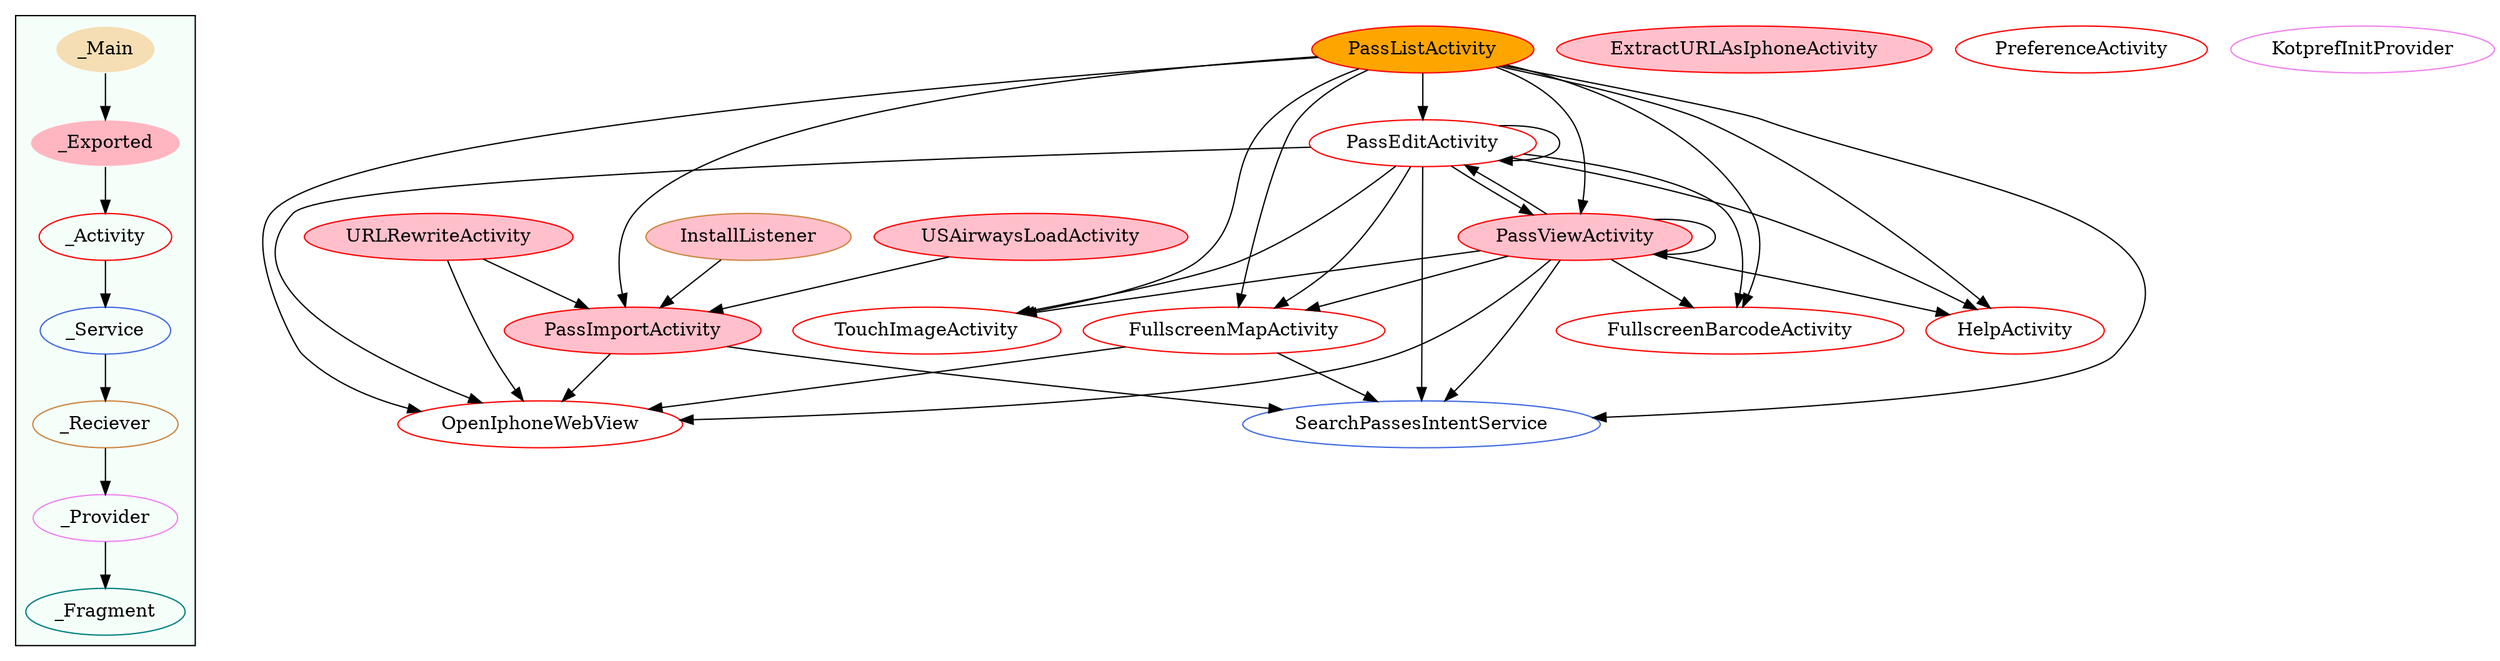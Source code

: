 digraph G {
subgraph cluster_legend{ 
bgcolor=mintcream;
_Activity[color = red];
_Service[color = royalblue];
_Provider[color = violet];
_Reciever[color = peru];
_Fragment[color = teal];
_Main[style=filled, fillcolor=wheat, color = mintcream];
_Exported[style=filled, fillcolor=lightpink, color = mintcream];
_Main -> _Exported -> _Activity -> _Service -> _Reciever -> _Provider -> _Fragment; 
}
FullscreenMapActivity[color = red];
PassEditActivity[color = red];
HelpActivity[color = red];
TouchImageActivity[color = red];
OpenIphoneWebView[color = red];
URLRewriteActivity[style=filled, fillcolor=pink, color = red];
ExtractURLAsIphoneActivity[style=filled, fillcolor=pink, color = red];
USAirwaysLoadActivity[style=filled, fillcolor=pink, color = red];
PreferenceActivity[color = red];
PassViewActivity[style=filled, fillcolor=pink, color = red];
PassListActivity[style=filled, fillcolor=orange, color = red];
FullscreenBarcodeActivity[color = red];
PassImportActivity[style=filled, fillcolor=pink, color = red];
SearchPassesIntentService[color = royalblue];
InstallListener[style=filled, fillcolor=pink, color = peru];
KotprefInitProvider[color = violet];
FullscreenMapActivity->SearchPassesIntentService;
FullscreenMapActivity->OpenIphoneWebView;
URLRewriteActivity->PassImportActivity;
URLRewriteActivity->OpenIphoneWebView;
InstallListener->PassImportActivity;
USAirwaysLoadActivity->PassImportActivity;
PassEditActivity->FullscreenBarcodeActivity;
PassEditActivity->SearchPassesIntentService;
PassEditActivity->FullscreenMapActivity;
PassEditActivity->TouchImageActivity;
PassEditActivity->PassViewActivity;
PassEditActivity->HelpActivity;
PassEditActivity->OpenIphoneWebView;
PassEditActivity->PassEditActivity;
PassViewActivity->PassEditActivity;
PassViewActivity->OpenIphoneWebView;
PassViewActivity->HelpActivity;
PassViewActivity->FullscreenMapActivity;
PassViewActivity->PassViewActivity;
PassViewActivity->TouchImageActivity;
PassViewActivity->SearchPassesIntentService;
PassViewActivity->FullscreenBarcodeActivity;
PassListActivity->SearchPassesIntentService;
PassListActivity->PassEditActivity;
PassListActivity->FullscreenBarcodeActivity;
PassListActivity->PassViewActivity;
PassListActivity->FullscreenMapActivity;
PassListActivity->TouchImageActivity;
PassListActivity->HelpActivity;
PassListActivity->PassImportActivity;
PassListActivity->OpenIphoneWebView;
PassImportActivity->OpenIphoneWebView;
PassImportActivity->SearchPassesIntentService;
}
